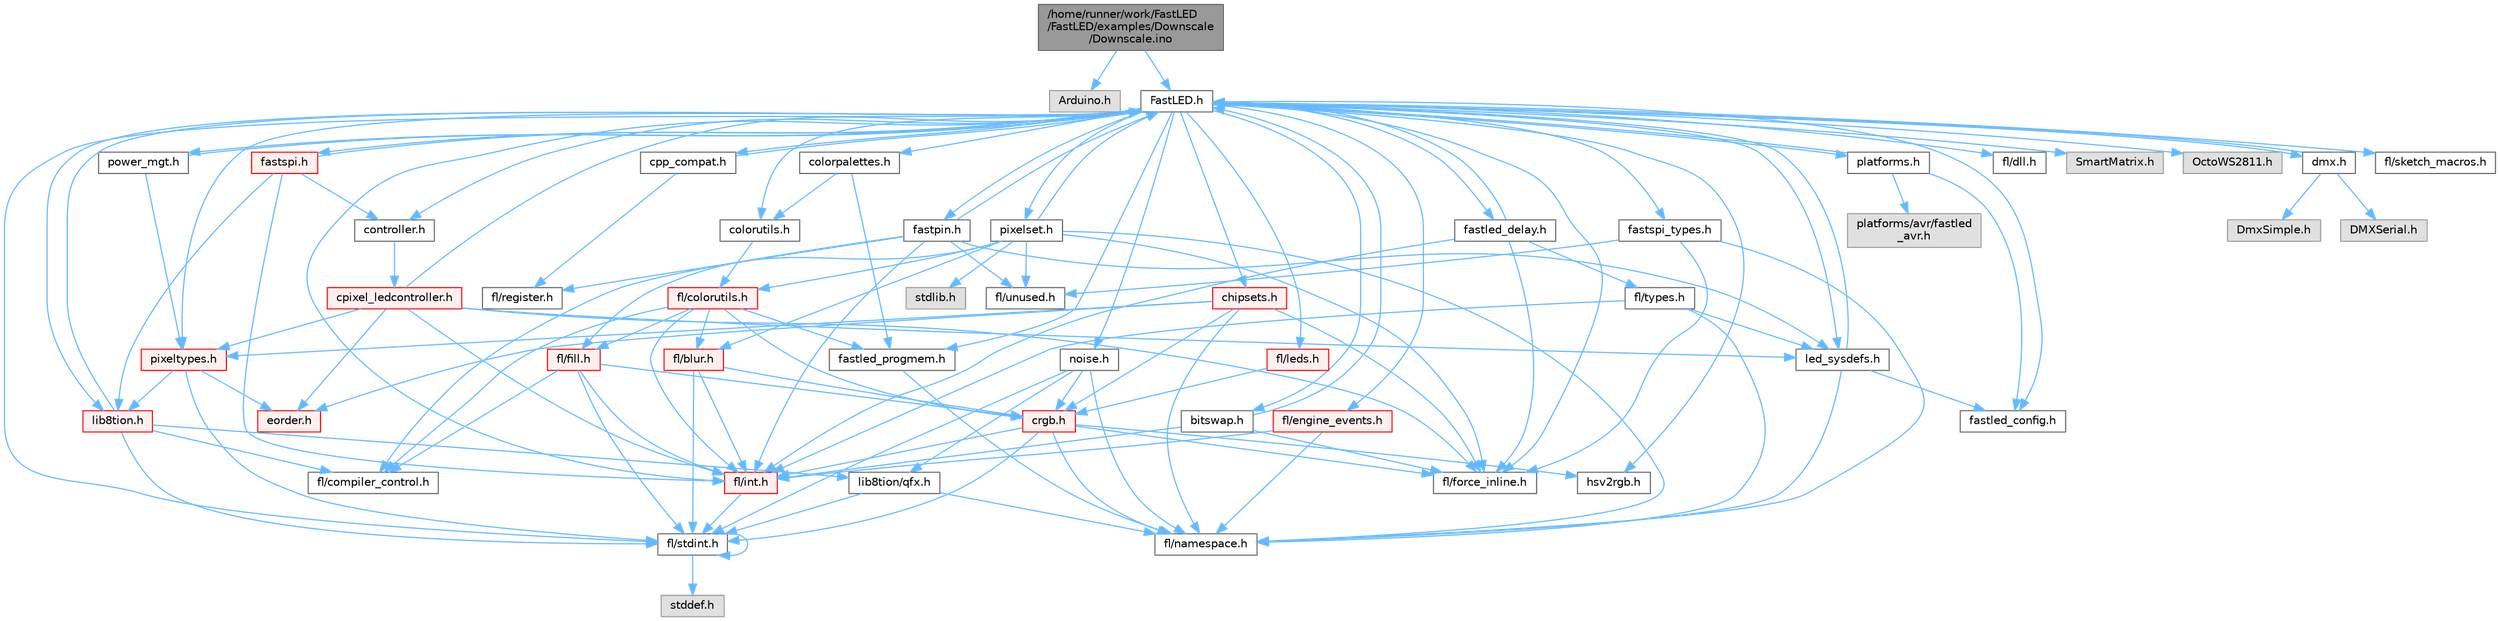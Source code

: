 digraph "/home/runner/work/FastLED/FastLED/examples/Downscale/Downscale.ino"
{
 // INTERACTIVE_SVG=YES
 // LATEX_PDF_SIZE
  bgcolor="transparent";
  edge [fontname=Helvetica,fontsize=10,labelfontname=Helvetica,labelfontsize=10];
  node [fontname=Helvetica,fontsize=10,shape=box,height=0.2,width=0.4];
  Node1 [id="Node000001",label="/home/runner/work/FastLED\l/FastLED/examples/Downscale\l/Downscale.ino",height=0.2,width=0.4,color="gray40", fillcolor="grey60", style="filled", fontcolor="black",tooltip=" "];
  Node1 -> Node2 [id="edge1_Node000001_Node000002",color="steelblue1",style="solid",tooltip=" "];
  Node2 [id="Node000002",label="Arduino.h",height=0.2,width=0.4,color="grey60", fillcolor="#E0E0E0", style="filled",tooltip=" "];
  Node1 -> Node3 [id="edge2_Node000001_Node000003",color="steelblue1",style="solid",tooltip=" "];
  Node3 [id="Node000003",label="FastLED.h",height=0.2,width=0.4,color="grey40", fillcolor="white", style="filled",URL="$db/d97/_fast_l_e_d_8h.html",tooltip="central include file for FastLED, defines the CFastLED class/object"];
  Node3 -> Node4 [id="edge3_Node000003_Node000004",color="steelblue1",style="solid",tooltip=" "];
  Node4 [id="Node000004",label="fl/stdint.h",height=0.2,width=0.4,color="grey40", fillcolor="white", style="filled",URL="$df/dd8/stdint_8h.html",tooltip=" "];
  Node4 -> Node5 [id="edge4_Node000004_Node000005",color="steelblue1",style="solid",tooltip=" "];
  Node5 [id="Node000005",label="stddef.h",height=0.2,width=0.4,color="grey60", fillcolor="#E0E0E0", style="filled",tooltip=" "];
  Node4 -> Node4 [id="edge5_Node000004_Node000004",color="steelblue1",style="solid",tooltip=" "];
  Node3 -> Node6 [id="edge6_Node000003_Node000006",color="steelblue1",style="solid",tooltip=" "];
  Node6 [id="Node000006",label="fl/dll.h",height=0.2,width=0.4,color="grey40", fillcolor="white", style="filled",URL="$d3/d4b/dll_8h.html",tooltip="FastLED dynamic library interface - lightweight header for external callers."];
  Node3 -> Node7 [id="edge7_Node000003_Node000007",color="steelblue1",style="solid",tooltip=" "];
  Node7 [id="Node000007",label="SmartMatrix.h",height=0.2,width=0.4,color="grey60", fillcolor="#E0E0E0", style="filled",tooltip=" "];
  Node3 -> Node8 [id="edge8_Node000003_Node000008",color="steelblue1",style="solid",tooltip=" "];
  Node8 [id="Node000008",label="OctoWS2811.h",height=0.2,width=0.4,color="grey60", fillcolor="#E0E0E0", style="filled",tooltip=" "];
  Node3 -> Node9 [id="edge9_Node000003_Node000009",color="steelblue1",style="solid",tooltip=" "];
  Node9 [id="Node000009",label="fl/force_inline.h",height=0.2,width=0.4,color="grey40", fillcolor="white", style="filled",URL="$d4/d64/force__inline_8h.html",tooltip=" "];
  Node3 -> Node10 [id="edge10_Node000003_Node000010",color="steelblue1",style="solid",tooltip=" "];
  Node10 [id="Node000010",label="cpp_compat.h",height=0.2,width=0.4,color="grey40", fillcolor="white", style="filled",URL="$d9/d13/cpp__compat_8h.html",tooltip="Compatibility functions based on C++ version."];
  Node10 -> Node3 [id="edge11_Node000010_Node000003",color="steelblue1",style="solid",tooltip=" "];
  Node10 -> Node11 [id="edge12_Node000010_Node000011",color="steelblue1",style="solid",tooltip=" "];
  Node11 [id="Node000011",label="fl/register.h",height=0.2,width=0.4,color="grey40", fillcolor="white", style="filled",URL="$df/d80/register_8h.html",tooltip=" "];
  Node3 -> Node12 [id="edge13_Node000003_Node000012",color="steelblue1",style="solid",tooltip=" "];
  Node12 [id="Node000012",label="fastled_config.h",height=0.2,width=0.4,color="grey40", fillcolor="white", style="filled",URL="$d5/d11/fastled__config_8h.html",tooltip="Contains definitions that can be used to configure FastLED at compile time."];
  Node3 -> Node13 [id="edge14_Node000003_Node000013",color="steelblue1",style="solid",tooltip=" "];
  Node13 [id="Node000013",label="led_sysdefs.h",height=0.2,width=0.4,color="grey40", fillcolor="white", style="filled",URL="$d9/d3e/led__sysdefs_8h.html",tooltip="Determines which platform system definitions to include."];
  Node13 -> Node3 [id="edge15_Node000013_Node000003",color="steelblue1",style="solid",tooltip=" "];
  Node13 -> Node12 [id="edge16_Node000013_Node000012",color="steelblue1",style="solid",tooltip=" "];
  Node13 -> Node14 [id="edge17_Node000013_Node000014",color="steelblue1",style="solid",tooltip=" "];
  Node14 [id="Node000014",label="fl/namespace.h",height=0.2,width=0.4,color="grey40", fillcolor="white", style="filled",URL="$df/d2a/namespace_8h.html",tooltip="Implements the FastLED namespace macros."];
  Node3 -> Node15 [id="edge18_Node000003_Node000015",color="steelblue1",style="solid",tooltip=" "];
  Node15 [id="Node000015",label="fastled_delay.h",height=0.2,width=0.4,color="grey40", fillcolor="white", style="filled",URL="$d0/da8/fastled__delay_8h.html",tooltip="Utility functions and classes for managing delay cycles."];
  Node15 -> Node3 [id="edge19_Node000015_Node000003",color="steelblue1",style="solid",tooltip=" "];
  Node15 -> Node16 [id="edge20_Node000015_Node000016",color="steelblue1",style="solid",tooltip=" "];
  Node16 [id="Node000016",label="fl/types.h",height=0.2,width=0.4,color="grey40", fillcolor="white", style="filled",URL="$d7/da1/fl_2types_8h.html",tooltip=" "];
  Node16 -> Node14 [id="edge21_Node000016_Node000014",color="steelblue1",style="solid",tooltip=" "];
  Node16 -> Node17 [id="edge22_Node000016_Node000017",color="steelblue1",style="solid",tooltip=" "];
  Node17 [id="Node000017",label="fl/int.h",height=0.2,width=0.4,color="red", fillcolor="#FFF0F0", style="filled",URL="$d3/d7e/int_8h.html",tooltip=" "];
  Node17 -> Node4 [id="edge23_Node000017_Node000004",color="steelblue1",style="solid",tooltip=" "];
  Node16 -> Node13 [id="edge24_Node000016_Node000013",color="steelblue1",style="solid",tooltip=" "];
  Node15 -> Node9 [id="edge25_Node000015_Node000009",color="steelblue1",style="solid",tooltip=" "];
  Node15 -> Node17 [id="edge26_Node000015_Node000017",color="steelblue1",style="solid",tooltip=" "];
  Node3 -> Node19 [id="edge27_Node000003_Node000019",color="steelblue1",style="solid",tooltip=" "];
  Node19 [id="Node000019",label="bitswap.h",height=0.2,width=0.4,color="grey40", fillcolor="white", style="filled",URL="$de/ded/bitswap_8h.html",tooltip="Functions for doing a rotation of bits/bytes used by parallel output."];
  Node19 -> Node3 [id="edge28_Node000019_Node000003",color="steelblue1",style="solid",tooltip=" "];
  Node19 -> Node9 [id="edge29_Node000019_Node000009",color="steelblue1",style="solid",tooltip=" "];
  Node19 -> Node17 [id="edge30_Node000019_Node000017",color="steelblue1",style="solid",tooltip=" "];
  Node3 -> Node20 [id="edge31_Node000003_Node000020",color="steelblue1",style="solid",tooltip=" "];
  Node20 [id="Node000020",label="controller.h",height=0.2,width=0.4,color="grey40", fillcolor="white", style="filled",URL="$d2/dd9/controller_8h.html",tooltip="deprecated: base definitions used by led controllers for writing out led data"];
  Node20 -> Node21 [id="edge32_Node000020_Node000021",color="steelblue1",style="solid",tooltip=" "];
  Node21 [id="Node000021",label="cpixel_ledcontroller.h",height=0.2,width=0.4,color="red", fillcolor="#FFF0F0", style="filled",URL="$d9/d57/cpixel__ledcontroller_8h.html",tooltip="defines the templated version of the CLEDController class"];
  Node21 -> Node3 [id="edge33_Node000021_Node000003",color="steelblue1",style="solid",tooltip=" "];
  Node21 -> Node13 [id="edge34_Node000021_Node000013",color="steelblue1",style="solid",tooltip=" "];
  Node21 -> Node22 [id="edge35_Node000021_Node000022",color="steelblue1",style="solid",tooltip=" "];
  Node22 [id="Node000022",label="pixeltypes.h",height=0.2,width=0.4,color="red", fillcolor="#FFF0F0", style="filled",URL="$d2/dba/pixeltypes_8h.html",tooltip="Includes defintions for RGB and HSV pixels."];
  Node22 -> Node4 [id="edge36_Node000022_Node000004",color="steelblue1",style="solid",tooltip=" "];
  Node22 -> Node23 [id="edge37_Node000022_Node000023",color="steelblue1",style="solid",tooltip=" "];
  Node23 [id="Node000023",label="lib8tion.h",height=0.2,width=0.4,color="red", fillcolor="#FFF0F0", style="filled",URL="$df/da5/lib8tion_8h.html",tooltip="Fast, efficient 8-bit math functions specifically designed for high-performance LED programming."];
  Node23 -> Node3 [id="edge38_Node000023_Node000003",color="steelblue1",style="solid",tooltip=" "];
  Node23 -> Node26 [id="edge39_Node000023_Node000026",color="steelblue1",style="solid",tooltip=" "];
  Node26 [id="Node000026",label="fl/compiler_control.h",height=0.2,width=0.4,color="grey40", fillcolor="white", style="filled",URL="$d4/d54/compiler__control_8h.html",tooltip=" "];
  Node23 -> Node4 [id="edge40_Node000023_Node000004",color="steelblue1",style="solid",tooltip=" "];
  Node23 -> Node28 [id="edge41_Node000023_Node000028",color="steelblue1",style="solid",tooltip=" "];
  Node28 [id="Node000028",label="lib8tion/qfx.h",height=0.2,width=0.4,color="grey40", fillcolor="white", style="filled",URL="$d2/d19/qfx_8h.html",tooltip=" "];
  Node28 -> Node4 [id="edge42_Node000028_Node000004",color="steelblue1",style="solid",tooltip=" "];
  Node28 -> Node14 [id="edge43_Node000028_Node000014",color="steelblue1",style="solid",tooltip=" "];
  Node22 -> Node83 [id="edge44_Node000022_Node000083",color="steelblue1",style="solid",tooltip=" "];
  Node83 [id="Node000083",label="eorder.h",height=0.2,width=0.4,color="red", fillcolor="#FFF0F0", style="filled",URL="$db/d07/eorder_8h.html",tooltip="Defines color channel ordering enumerations."];
  Node21 -> Node83 [id="edge45_Node000021_Node000083",color="steelblue1",style="solid",tooltip=" "];
  Node21 -> Node9 [id="edge46_Node000021_Node000009",color="steelblue1",style="solid",tooltip=" "];
  Node21 -> Node17 [id="edge47_Node000021_Node000017",color="steelblue1",style="solid",tooltip=" "];
  Node3 -> Node118 [id="edge48_Node000003_Node000118",color="steelblue1",style="solid",tooltip=" "];
  Node118 [id="Node000118",label="fastpin.h",height=0.2,width=0.4,color="grey40", fillcolor="white", style="filled",URL="$db/d65/fastpin_8h.html",tooltip="Class base definitions for defining fast pin access."];
  Node118 -> Node3 [id="edge49_Node000118_Node000003",color="steelblue1",style="solid",tooltip=" "];
  Node118 -> Node26 [id="edge50_Node000118_Node000026",color="steelblue1",style="solid",tooltip=" "];
  Node118 -> Node13 [id="edge51_Node000118_Node000013",color="steelblue1",style="solid",tooltip=" "];
  Node118 -> Node55 [id="edge52_Node000118_Node000055",color="steelblue1",style="solid",tooltip=" "];
  Node55 [id="Node000055",label="fl/unused.h",height=0.2,width=0.4,color="grey40", fillcolor="white", style="filled",URL="$d8/d4b/unused_8h.html",tooltip=" "];
  Node118 -> Node17 [id="edge53_Node000118_Node000017",color="steelblue1",style="solid",tooltip=" "];
  Node118 -> Node11 [id="edge54_Node000118_Node000011",color="steelblue1",style="solid",tooltip=" "];
  Node3 -> Node119 [id="edge55_Node000003_Node000119",color="steelblue1",style="solid",tooltip=" "];
  Node119 [id="Node000119",label="fastspi_types.h",height=0.2,width=0.4,color="grey40", fillcolor="white", style="filled",URL="$d2/ddb/fastspi__types_8h.html",tooltip="Data types and constants used by SPI interfaces."];
  Node119 -> Node9 [id="edge56_Node000119_Node000009",color="steelblue1",style="solid",tooltip=" "];
  Node119 -> Node14 [id="edge57_Node000119_Node000014",color="steelblue1",style="solid",tooltip=" "];
  Node119 -> Node55 [id="edge58_Node000119_Node000055",color="steelblue1",style="solid",tooltip=" "];
  Node3 -> Node120 [id="edge59_Node000003_Node000120",color="steelblue1",style="solid",tooltip=" "];
  Node120 [id="Node000120",label="dmx.h",height=0.2,width=0.4,color="grey40", fillcolor="white", style="filled",URL="$d3/de1/dmx_8h.html",tooltip="Defines the DMX512-based LED controllers."];
  Node120 -> Node3 [id="edge60_Node000120_Node000003",color="steelblue1",style="solid",tooltip=" "];
  Node120 -> Node121 [id="edge61_Node000120_Node000121",color="steelblue1",style="solid",tooltip=" "];
  Node121 [id="Node000121",label="DmxSimple.h",height=0.2,width=0.4,color="grey60", fillcolor="#E0E0E0", style="filled",tooltip=" "];
  Node120 -> Node122 [id="edge62_Node000120_Node000122",color="steelblue1",style="solid",tooltip=" "];
  Node122 [id="Node000122",label="DMXSerial.h",height=0.2,width=0.4,color="grey60", fillcolor="#E0E0E0", style="filled",tooltip=" "];
  Node3 -> Node123 [id="edge63_Node000003_Node000123",color="steelblue1",style="solid",tooltip=" "];
  Node123 [id="Node000123",label="platforms.h",height=0.2,width=0.4,color="grey40", fillcolor="white", style="filled",URL="$da/dc9/platforms_8h.html",tooltip="Determines which platforms headers to include."];
  Node123 -> Node3 [id="edge64_Node000123_Node000003",color="steelblue1",style="solid",tooltip=" "];
  Node123 -> Node12 [id="edge65_Node000123_Node000012",color="steelblue1",style="solid",tooltip=" "];
  Node123 -> Node124 [id="edge66_Node000123_Node000124",color="steelblue1",style="solid",tooltip=" "];
  Node124 [id="Node000124",label="platforms/avr/fastled\l_avr.h",height=0.2,width=0.4,color="grey60", fillcolor="#E0E0E0", style="filled",tooltip=" "];
  Node3 -> Node32 [id="edge67_Node000003_Node000032",color="steelblue1",style="solid",tooltip=" "];
  Node32 [id="Node000032",label="fastled_progmem.h",height=0.2,width=0.4,color="grey40", fillcolor="white", style="filled",URL="$df/dab/fastled__progmem_8h.html",tooltip="Wrapper definitions to allow seamless use of PROGMEM in environments that have it."];
  Node32 -> Node14 [id="edge68_Node000032_Node000014",color="steelblue1",style="solid",tooltip=" "];
  Node3 -> Node23 [id="edge69_Node000003_Node000023",color="steelblue1",style="solid",tooltip=" "];
  Node3 -> Node22 [id="edge70_Node000003_Node000022",color="steelblue1",style="solid",tooltip=" "];
  Node3 -> Node79 [id="edge71_Node000003_Node000079",color="steelblue1",style="solid",tooltip=" "];
  Node79 [id="Node000079",label="hsv2rgb.h",height=0.2,width=0.4,color="grey40", fillcolor="white", style="filled",URL="$de/d9a/hsv2rgb_8h.html",tooltip="Functions to convert from the HSV colorspace to the RGB colorspace."];
  Node3 -> Node125 [id="edge72_Node000003_Node000125",color="steelblue1",style="solid",tooltip=" "];
  Node125 [id="Node000125",label="colorutils.h",height=0.2,width=0.4,color="grey40", fillcolor="white", style="filled",URL="$d1/dfb/colorutils_8h.html",tooltip=" "];
  Node125 -> Node126 [id="edge73_Node000125_Node000126",color="steelblue1",style="solid",tooltip=" "];
  Node126 [id="Node000126",label="fl/colorutils.h",height=0.2,width=0.4,color="red", fillcolor="#FFF0F0", style="filled",URL="$d7/df9/fl_2colorutils_8h.html",tooltip="Utility functions for color fill, palettes, blending, and more."];
  Node126 -> Node17 [id="edge74_Node000126_Node000017",color="steelblue1",style="solid",tooltip=" "];
  Node126 -> Node75 [id="edge75_Node000126_Node000075",color="steelblue1",style="solid",tooltip=" "];
  Node75 [id="Node000075",label="crgb.h",height=0.2,width=0.4,color="red", fillcolor="#FFF0F0", style="filled",URL="$db/dd1/crgb_8h.html",tooltip="Defines the red, green, and blue (RGB) pixel struct."];
  Node75 -> Node4 [id="edge76_Node000075_Node000004",color="steelblue1",style="solid",tooltip=" "];
  Node75 -> Node17 [id="edge77_Node000075_Node000017",color="steelblue1",style="solid",tooltip=" "];
  Node75 -> Node14 [id="edge78_Node000075_Node000014",color="steelblue1",style="solid",tooltip=" "];
  Node75 -> Node9 [id="edge79_Node000075_Node000009",color="steelblue1",style="solid",tooltip=" "];
  Node75 -> Node79 [id="edge80_Node000075_Node000079",color="steelblue1",style="solid",tooltip=" "];
  Node126 -> Node32 [id="edge81_Node000126_Node000032",color="steelblue1",style="solid",tooltip=" "];
  Node126 -> Node127 [id="edge82_Node000126_Node000127",color="steelblue1",style="solid",tooltip=" "];
  Node127 [id="Node000127",label="fl/blur.h",height=0.2,width=0.4,color="red", fillcolor="#FFF0F0", style="filled",URL="$d4/df5/blur_8h.html",tooltip=" "];
  Node127 -> Node4 [id="edge83_Node000127_Node000004",color="steelblue1",style="solid",tooltip=" "];
  Node127 -> Node17 [id="edge84_Node000127_Node000017",color="steelblue1",style="solid",tooltip=" "];
  Node127 -> Node75 [id="edge85_Node000127_Node000075",color="steelblue1",style="solid",tooltip=" "];
  Node126 -> Node129 [id="edge86_Node000126_Node000129",color="steelblue1",style="solid",tooltip=" "];
  Node129 [id="Node000129",label="fl/fill.h",height=0.2,width=0.4,color="red", fillcolor="#FFF0F0", style="filled",URL="$d2/d78/fill_8h.html",tooltip=" "];
  Node129 -> Node75 [id="edge87_Node000129_Node000075",color="steelblue1",style="solid",tooltip=" "];
  Node129 -> Node17 [id="edge88_Node000129_Node000017",color="steelblue1",style="solid",tooltip=" "];
  Node129 -> Node4 [id="edge89_Node000129_Node000004",color="steelblue1",style="solid",tooltip=" "];
  Node129 -> Node26 [id="edge90_Node000129_Node000026",color="steelblue1",style="solid",tooltip=" "];
  Node126 -> Node26 [id="edge91_Node000126_Node000026",color="steelblue1",style="solid",tooltip=" "];
  Node3 -> Node130 [id="edge92_Node000003_Node000130",color="steelblue1",style="solid",tooltip=" "];
  Node130 [id="Node000130",label="pixelset.h",height=0.2,width=0.4,color="grey40", fillcolor="white", style="filled",URL="$d4/d46/pixelset_8h.html",tooltip="Declares classes for managing logical groups of LEDs."];
  Node130 -> Node9 [id="edge93_Node000130_Node000009",color="steelblue1",style="solid",tooltip=" "];
  Node130 -> Node14 [id="edge94_Node000130_Node000014",color="steelblue1",style="solid",tooltip=" "];
  Node130 -> Node55 [id="edge95_Node000130_Node000055",color="steelblue1",style="solid",tooltip=" "];
  Node130 -> Node126 [id="edge96_Node000130_Node000126",color="steelblue1",style="solid",tooltip=" "];
  Node130 -> Node129 [id="edge97_Node000130_Node000129",color="steelblue1",style="solid",tooltip=" "];
  Node130 -> Node127 [id="edge98_Node000130_Node000127",color="steelblue1",style="solid",tooltip=" "];
  Node130 -> Node3 [id="edge99_Node000130_Node000003",color="steelblue1",style="solid",tooltip=" "];
  Node130 -> Node52 [id="edge100_Node000130_Node000052",color="steelblue1",style="solid",tooltip=" "];
  Node52 [id="Node000052",label="stdlib.h",height=0.2,width=0.4,color="grey60", fillcolor="#E0E0E0", style="filled",tooltip=" "];
  Node3 -> Node131 [id="edge101_Node000003_Node000131",color="steelblue1",style="solid",tooltip=" "];
  Node131 [id="Node000131",label="colorpalettes.h",height=0.2,width=0.4,color="grey40", fillcolor="white", style="filled",URL="$dc/dcc/colorpalettes_8h.html",tooltip="Declarations for the predefined color palettes supplied by FastLED."];
  Node131 -> Node125 [id="edge102_Node000131_Node000125",color="steelblue1",style="solid",tooltip=" "];
  Node131 -> Node32 [id="edge103_Node000131_Node000032",color="steelblue1",style="solid",tooltip=" "];
  Node3 -> Node132 [id="edge104_Node000003_Node000132",color="steelblue1",style="solid",tooltip=" "];
  Node132 [id="Node000132",label="noise.h",height=0.2,width=0.4,color="grey40", fillcolor="white", style="filled",URL="$d1/d31/noise_8h.html",tooltip="Functions to generate and fill arrays with noise."];
  Node132 -> Node4 [id="edge105_Node000132_Node000004",color="steelblue1",style="solid",tooltip=" "];
  Node132 -> Node75 [id="edge106_Node000132_Node000075",color="steelblue1",style="solid",tooltip=" "];
  Node132 -> Node14 [id="edge107_Node000132_Node000014",color="steelblue1",style="solid",tooltip=" "];
  Node132 -> Node28 [id="edge108_Node000132_Node000028",color="steelblue1",style="solid",tooltip=" "];
  Node3 -> Node133 [id="edge109_Node000003_Node000133",color="steelblue1",style="solid",tooltip=" "];
  Node133 [id="Node000133",label="power_mgt.h",height=0.2,width=0.4,color="grey40", fillcolor="white", style="filled",URL="$dc/d5b/power__mgt_8h.html",tooltip="Functions to limit the power used by FastLED."];
  Node133 -> Node3 [id="edge110_Node000133_Node000003",color="steelblue1",style="solid",tooltip=" "];
  Node133 -> Node22 [id="edge111_Node000133_Node000022",color="steelblue1",style="solid",tooltip=" "];
  Node3 -> Node134 [id="edge112_Node000003_Node000134",color="steelblue1",style="solid",tooltip=" "];
  Node134 [id="Node000134",label="fastspi.h",height=0.2,width=0.4,color="red", fillcolor="#FFF0F0", style="filled",URL="$d6/ddc/fastspi_8h.html",tooltip="Serial peripheral interface (SPI) definitions per platform."];
  Node134 -> Node3 [id="edge113_Node000134_Node000003",color="steelblue1",style="solid",tooltip=" "];
  Node134 -> Node20 [id="edge114_Node000134_Node000020",color="steelblue1",style="solid",tooltip=" "];
  Node134 -> Node23 [id="edge115_Node000134_Node000023",color="steelblue1",style="solid",tooltip=" "];
  Node134 -> Node17 [id="edge116_Node000134_Node000017",color="steelblue1",style="solid",tooltip=" "];
  Node3 -> Node136 [id="edge117_Node000003_Node000136",color="steelblue1",style="solid",tooltip=" "];
  Node136 [id="Node000136",label="chipsets.h",height=0.2,width=0.4,color="red", fillcolor="#FFF0F0", style="filled",URL="$db/d66/chipsets_8h.html",tooltip="Contains the bulk of the definitions for the various LED chipsets supported."];
  Node136 -> Node22 [id="edge118_Node000136_Node000022",color="steelblue1",style="solid",tooltip=" "];
  Node136 -> Node9 [id="edge119_Node000136_Node000009",color="steelblue1",style="solid",tooltip=" "];
  Node136 -> Node75 [id="edge120_Node000136_Node000075",color="steelblue1",style="solid",tooltip=" "];
  Node136 -> Node83 [id="edge121_Node000136_Node000083",color="steelblue1",style="solid",tooltip=" "];
  Node136 -> Node14 [id="edge122_Node000136_Node000014",color="steelblue1",style="solid",tooltip=" "];
  Node3 -> Node94 [id="edge123_Node000003_Node000094",color="steelblue1",style="solid",tooltip=" "];
  Node94 [id="Node000094",label="fl/engine_events.h",height=0.2,width=0.4,color="red", fillcolor="#FFF0F0", style="filled",URL="$db/dc0/engine__events_8h.html",tooltip=" "];
  Node94 -> Node14 [id="edge124_Node000094_Node000014",color="steelblue1",style="solid",tooltip=" "];
  Node94 -> Node17 [id="edge125_Node000094_Node000017",color="steelblue1",style="solid",tooltip=" "];
  Node3 -> Node138 [id="edge126_Node000003_Node000138",color="steelblue1",style="solid",tooltip=" "];
  Node138 [id="Node000138",label="fl/leds.h",height=0.2,width=0.4,color="red", fillcolor="#FFF0F0", style="filled",URL="$da/d78/leds_8h.html",tooltip=" "];
  Node138 -> Node75 [id="edge127_Node000138_Node000075",color="steelblue1",style="solid",tooltip=" "];
  Node3 -> Node17 [id="edge128_Node000003_Node000017",color="steelblue1",style="solid",tooltip=" "];
  Node3 -> Node111 [id="edge129_Node000003_Node000111",color="steelblue1",style="solid",tooltip=" "];
  Node111 [id="Node000111",label="fl/sketch_macros.h",height=0.2,width=0.4,color="grey40", fillcolor="white", style="filled",URL="$d1/dbc/sketch__macros_8h.html",tooltip=" "];
}
